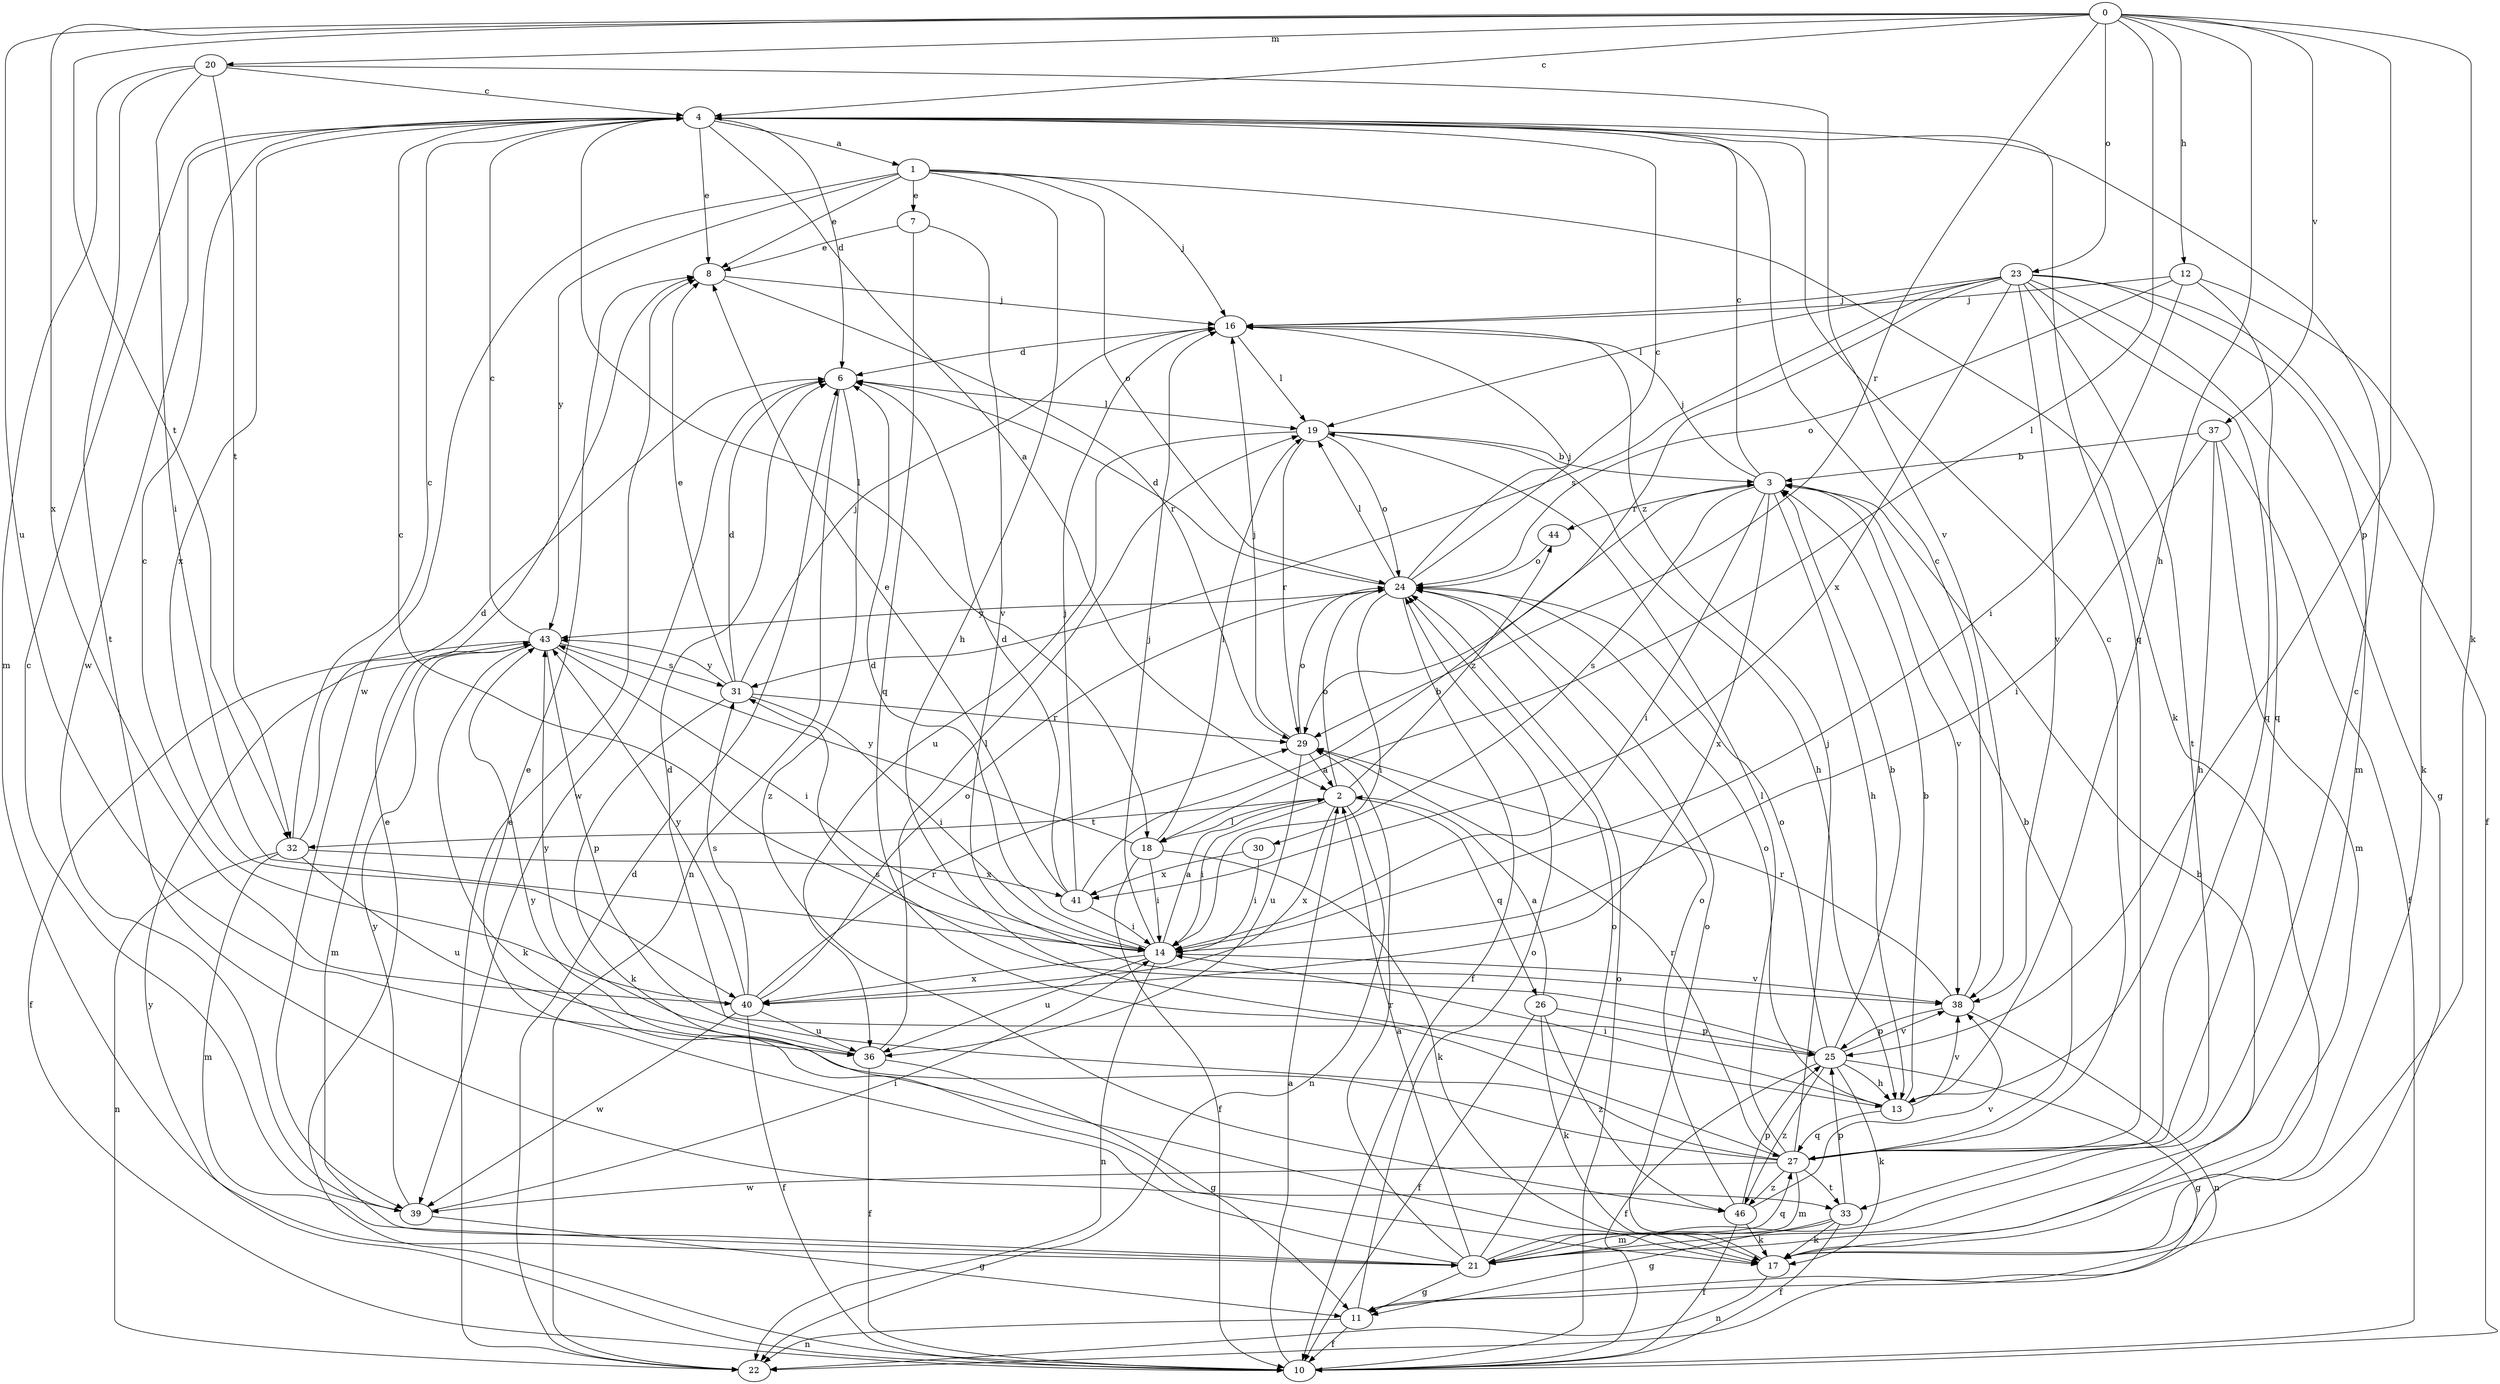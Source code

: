 strict digraph  {
0;
1;
2;
3;
4;
6;
7;
8;
10;
11;
12;
13;
14;
16;
17;
18;
19;
20;
21;
22;
23;
24;
25;
26;
27;
29;
30;
31;
32;
33;
36;
37;
38;
39;
40;
41;
43;
44;
46;
0 -> 4  [label=c];
0 -> 12  [label=h];
0 -> 13  [label=h];
0 -> 17  [label=k];
0 -> 18  [label=l];
0 -> 20  [label=m];
0 -> 23  [label=o];
0 -> 25  [label=p];
0 -> 29  [label=r];
0 -> 32  [label=t];
0 -> 36  [label=u];
0 -> 37  [label=v];
0 -> 40  [label=x];
1 -> 7  [label=e];
1 -> 8  [label=e];
1 -> 13  [label=h];
1 -> 16  [label=j];
1 -> 17  [label=k];
1 -> 24  [label=o];
1 -> 39  [label=w];
1 -> 43  [label=y];
2 -> 14  [label=i];
2 -> 18  [label=l];
2 -> 22  [label=n];
2 -> 24  [label=o];
2 -> 26  [label=q];
2 -> 32  [label=t];
2 -> 40  [label=x];
2 -> 44  [label=z];
3 -> 4  [label=c];
3 -> 13  [label=h];
3 -> 14  [label=i];
3 -> 16  [label=j];
3 -> 30  [label=s];
3 -> 38  [label=v];
3 -> 40  [label=x];
3 -> 44  [label=z];
4 -> 1  [label=a];
4 -> 2  [label=a];
4 -> 6  [label=d];
4 -> 8  [label=e];
4 -> 18  [label=l];
4 -> 27  [label=q];
4 -> 39  [label=w];
4 -> 40  [label=x];
6 -> 19  [label=l];
6 -> 22  [label=n];
6 -> 39  [label=w];
6 -> 46  [label=z];
7 -> 8  [label=e];
7 -> 27  [label=q];
7 -> 38  [label=v];
8 -> 16  [label=j];
8 -> 29  [label=r];
10 -> 2  [label=a];
10 -> 8  [label=e];
10 -> 24  [label=o];
10 -> 43  [label=y];
11 -> 10  [label=f];
11 -> 22  [label=n];
11 -> 24  [label=o];
12 -> 14  [label=i];
12 -> 16  [label=j];
12 -> 17  [label=k];
12 -> 24  [label=o];
12 -> 27  [label=q];
13 -> 3  [label=b];
13 -> 14  [label=i];
13 -> 24  [label=o];
13 -> 27  [label=q];
13 -> 38  [label=v];
14 -> 2  [label=a];
14 -> 4  [label=c];
14 -> 6  [label=d];
14 -> 16  [label=j];
14 -> 22  [label=n];
14 -> 36  [label=u];
14 -> 38  [label=v];
14 -> 40  [label=x];
16 -> 6  [label=d];
16 -> 19  [label=l];
17 -> 3  [label=b];
17 -> 22  [label=n];
17 -> 24  [label=o];
18 -> 10  [label=f];
18 -> 14  [label=i];
18 -> 17  [label=k];
18 -> 19  [label=l];
18 -> 43  [label=y];
19 -> 3  [label=b];
19 -> 13  [label=h];
19 -> 24  [label=o];
19 -> 29  [label=r];
19 -> 36  [label=u];
20 -> 4  [label=c];
20 -> 14  [label=i];
20 -> 21  [label=m];
20 -> 32  [label=t];
20 -> 33  [label=t];
20 -> 38  [label=v];
21 -> 2  [label=a];
21 -> 4  [label=c];
21 -> 8  [label=e];
21 -> 11  [label=g];
21 -> 24  [label=o];
21 -> 27  [label=q];
21 -> 29  [label=r];
22 -> 6  [label=d];
22 -> 8  [label=e];
23 -> 10  [label=f];
23 -> 11  [label=g];
23 -> 16  [label=j];
23 -> 19  [label=l];
23 -> 21  [label=m];
23 -> 27  [label=q];
23 -> 29  [label=r];
23 -> 31  [label=s];
23 -> 33  [label=t];
23 -> 38  [label=v];
23 -> 41  [label=x];
24 -> 4  [label=c];
24 -> 6  [label=d];
24 -> 10  [label=f];
24 -> 14  [label=i];
24 -> 16  [label=j];
24 -> 19  [label=l];
24 -> 43  [label=y];
25 -> 3  [label=b];
25 -> 10  [label=f];
25 -> 11  [label=g];
25 -> 13  [label=h];
25 -> 17  [label=k];
25 -> 24  [label=o];
25 -> 31  [label=s];
25 -> 38  [label=v];
25 -> 46  [label=z];
26 -> 2  [label=a];
26 -> 10  [label=f];
26 -> 17  [label=k];
26 -> 25  [label=p];
26 -> 46  [label=z];
27 -> 3  [label=b];
27 -> 4  [label=c];
27 -> 6  [label=d];
27 -> 16  [label=j];
27 -> 19  [label=l];
27 -> 21  [label=m];
27 -> 29  [label=r];
27 -> 33  [label=t];
27 -> 39  [label=w];
27 -> 43  [label=y];
27 -> 46  [label=z];
29 -> 2  [label=a];
29 -> 16  [label=j];
29 -> 24  [label=o];
29 -> 36  [label=u];
30 -> 14  [label=i];
30 -> 41  [label=x];
31 -> 6  [label=d];
31 -> 8  [label=e];
31 -> 14  [label=i];
31 -> 16  [label=j];
31 -> 17  [label=k];
31 -> 29  [label=r];
31 -> 43  [label=y];
32 -> 4  [label=c];
32 -> 6  [label=d];
32 -> 21  [label=m];
32 -> 22  [label=n];
32 -> 36  [label=u];
32 -> 41  [label=x];
33 -> 10  [label=f];
33 -> 11  [label=g];
33 -> 17  [label=k];
33 -> 21  [label=m];
33 -> 25  [label=p];
36 -> 10  [label=f];
36 -> 11  [label=g];
36 -> 19  [label=l];
36 -> 43  [label=y];
37 -> 3  [label=b];
37 -> 10  [label=f];
37 -> 13  [label=h];
37 -> 14  [label=i];
37 -> 21  [label=m];
38 -> 4  [label=c];
38 -> 22  [label=n];
38 -> 25  [label=p];
38 -> 29  [label=r];
39 -> 4  [label=c];
39 -> 11  [label=g];
39 -> 14  [label=i];
39 -> 43  [label=y];
40 -> 4  [label=c];
40 -> 10  [label=f];
40 -> 24  [label=o];
40 -> 29  [label=r];
40 -> 31  [label=s];
40 -> 36  [label=u];
40 -> 39  [label=w];
40 -> 43  [label=y];
41 -> 3  [label=b];
41 -> 6  [label=d];
41 -> 8  [label=e];
41 -> 14  [label=i];
41 -> 16  [label=j];
43 -> 4  [label=c];
43 -> 10  [label=f];
43 -> 14  [label=i];
43 -> 17  [label=k];
43 -> 21  [label=m];
43 -> 25  [label=p];
43 -> 31  [label=s];
44 -> 24  [label=o];
46 -> 10  [label=f];
46 -> 17  [label=k];
46 -> 24  [label=o];
46 -> 25  [label=p];
46 -> 38  [label=v];
}
